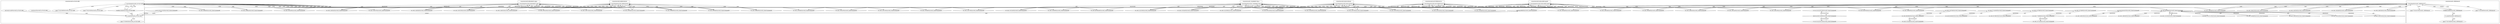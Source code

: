 digraph G {
	"1_fwatchdog#ServerID_8665dd9487-pdgrc"->"10.1.80.1:54924#ServerID_OuterContainerID"[ label="RESPONSE" ];
	"10.1.80.1:54926#ServerID_OuterContainerID"->"1_fwatchdog#ServerID_8665dd9487-pdgrc"[ label="GET" ];
	"10.1.80.1:52232#ServerID_OuterContainerID"->"1_fwatchdog#ServerID_76c96688d7-9bscs"[ label="GET" ];
	"1_fwatchdog#ServerID_76c96688d7-9bscs"->"10.1.80.1:52232#ServerID_OuterContainerID"[ label="RESPONSE" ];
	"1_fwatchdog#ServerID_8665dd9487-pdgrc"->"10.1.80.1:54926#ServerID_OuterContainerID"[ label="RESPONSE" ];
	"1_fwatchdog#ServerID_76c96688d7-9bscs"->"10.1.80.1:52233#ServerID_OuterContainerID"[ label="RESPONSE" ];
	"10.1.80.1:52233#ServerID_OuterContainerID"->"1_fwatchdog#ServerID_76c96688d7-9bscs"[ label="GET" ];
	"10.1.80.1:54924#ServerID_OuterContainerID"->"1_fwatchdog#ServerID_8665dd9487-pdgrc"[ label="GET" ];
	"10.1.80.1:56059#ServerID_OuterContainerID"->"1_fwatchdog#ServerID_667d78fb58-847xt"[ label="GET" ];
	"10.1.80.1:56058#ServerID_OuterContainerID"->"1_fwatchdog#ServerID_667d78fb58-847xt"[ label="GET" ];
	"1_fwatchdog#ServerID_667d78fb58-847xt"->"10.1.80.1:56059#ServerID_OuterContainerID"[ label="RESPONSE" ];
	"1_fwatchdog#ServerID_667d78fb58-847xt"->"10.1.80.1:56058#ServerID_OuterContainerID"[ label="RESPONSE" ];
	"1_fwatchdog#ServerID_8665dd9487-pdgrc"->"10.1.80.1:54950#ServerID_OuterContainerID"[ label="RESPONSE" ];
	"10.1.80.1:33110#ServerID_OuterContainerID"->"1_fwatchdog#ServerID_6dcbcc88d5-mp48t"[ label="GET" ];
	"1_fwatchdog#ServerID_6dcbcc88d5-mp48t"->"10.1.80.1:33110#ServerID_OuterContainerID"[ label="RESPONSE" ];
	"10.1.80.1:33108#ServerID_OuterContainerID"->"1_fwatchdog#ServerID_6dcbcc88d5-mp48t"[ label="GET" ];
	"1_fwatchdog#ServerID_6dcbcc88d5-mp48t"->"10.1.80.1:33108#ServerID_OuterContainerID"[ label="RESPONSE" ];
	"10.1.80.1:54950#ServerID_OuterContainerID"->"1_fwatchdog#ServerID_8665dd9487-pdgrc"[ label="GET" ];
	"10.1.80.1:54952#ServerID_OuterContainerID"->"1_fwatchdog#ServerID_8665dd9487-pdgrc"[ label="GET" ];
	"1_fwatchdog#ServerID_8665dd9487-pdgrc"->"10.1.80.1:54952#ServerID_OuterContainerID"[ label="RESPONSE" ];
	"10.1.80.1:52259#ServerID_OuterContainerID"->"1_fwatchdog#ServerID_76c96688d7-9bscs"[ label="GET" ];
	"1_fwatchdog#ServerID_76c96688d7-9bscs"->"10.1.80.1:52259#ServerID_OuterContainerID"[ label="RESPONSE" ];
	"10.1.80.1:52258#ServerID_OuterContainerID"->"1_fwatchdog#ServerID_76c96688d7-9bscs"[ label="GET" ];
	"1_fwatchdog#ServerID_76c96688d7-9bscs"->"10.1.80.1:52258#ServerID_OuterContainerID"[ label="RESPONSE" ];
	"10.1.80.1:56034#ServerID_OuterContainerID"->"1_fwatchdog#ServerID_1f4f60deee3d"[ label="read" ];
	"10.1.80.183:54838#ServerID_OuterContainerID"->"1_fwatchdog#ServerID_6dcbcc88d5-mp48t"[ label="POST" ];
	"1_fwatchdog#ServerID_6dcbcc88d5-mp48t"->"gateway:8080#ServerID_OuterContainerID"[ label="POST" ];
	"1_fwatchdog#ServerID_6dcbcc88d5-mp48t"->"10.1.80.183:8080#ServerID_OuterContainerID"[ label="POST" ];
	"10.1.80.183:38760#ServerID_OuterContainerID"->"1_fwatchdog#ServerID_667d78fb58-847xt"[ label="POST" ];
	"1_fwatchdog#ServerID_667d78fb58-847xt"->"10.1.80.183:38760#ServerID_OuterContainerID"[ label="RESPONSE" ];
	"10.1.80.1:56032#ServerID_OuterContainerID"->"1_fwatchdog#ServerID_1f4f60deee3d"[ label="read" ];
	"10.1.80.183:8080#ServerID_OuterContainerID"->"1_fwatchdog#ServerID_6dcbcc88d5-mp48t"[ label="RESPONSE" ];
	"gateway:8080#ServerID_OuterContainerID"->"1_fwatchdog#ServerID_6dcbcc88d5-mp48t"[ label="RESPONSE" ];
	"1_fwatchdog#ServerID_6dcbcc88d5-mp48t"->"10.1.80.183:54838#ServerID_OuterContainerID"[ label="RESPONSE" ];
	"1_fwatchdog#ServerID_1f4f60deee3d"->"10.1.80.1:56034#ServerID_OuterContainerID"[ label="write" ];
	"10.1.80.1:56118#ServerID_OuterContainerID"->"1_fwatchdog#ServerID_667d78fb58-847xt"[ label="GET" ];
	"1_fwatchdog#ServerID_667d78fb58-847xt"->"10.1.80.1:56118#ServerID_OuterContainerID"[ label="RESPONSE" ];
	"10.1.80.1:56120#ServerID_OuterContainerID"->"1_fwatchdog#ServerID_667d78fb58-847xt"[ label="GET" ];
	"1_fwatchdog#ServerID_1f4f60deee3d"->"10.1.80.1:56032#ServerID_OuterContainerID"[ label="write" ];
	"1_fwatchdog#ServerID_667d78fb58-847xt"->"10.1.80.1:56120#ServerID_OuterContainerID"[ label="RESPONSE" ];
	"10.1.80.1:33168#ServerID_OuterContainerID"->"1_fwatchdog#ServerID_6dcbcc88d5-mp48t"[ label="GET" ];
	"1_fwatchdog#ServerID_6dcbcc88d5-mp48t"->"10.1.80.1:33168#ServerID_OuterContainerID"[ label="RESPONSE" ];
	"10.1.80.1:33170#ServerID_OuterContainerID"->"1_fwatchdog#ServerID_6dcbcc88d5-mp48t"[ label="GET" ];
	"10.1.80.1:55010#ServerID_OuterContainerID"->"1_fwatchdog#ServerID_8665dd9487-pdgrc"[ label="GET" ];
	"1_fwatchdog#ServerID_6dcbcc88d5-mp48t"->"10.1.80.1:33170#ServerID_OuterContainerID"[ label="RESPONSE" ];
	"1_fwatchdog#ServerID_8665dd9487-pdgrc"->"10.1.80.1:55010#ServerID_OuterContainerID"[ label="RESPONSE" ];
	"10.1.80.1:55008#ServerID_OuterContainerID"->"1_fwatchdog#ServerID_8665dd9487-pdgrc"[ label="GET" ];
	"1_fwatchdog#ServerID_8665dd9487-pdgrc"->"10.1.80.1:55008#ServerID_OuterContainerID"[ label="RESPONSE" ];
	"10.1.80.1:52318#ServerID_OuterContainerID"->"1_fwatchdog#ServerID_76c96688d7-9bscs"[ label="GET" ];
	"1_fwatchdog#ServerID_76c96688d7-9bscs"->"10.1.80.1:52318#ServerID_OuterContainerID"[ label="RESPONSE" ];
	"10.1.80.1:52316#ServerID_OuterContainerID"->"1_fwatchdog#ServerID_76c96688d7-9bscs"[ label="GET" ];
	"1_fwatchdog#ServerID_76c96688d7-9bscs"->"10.1.80.1:52316#ServerID_OuterContainerID"[ label="RESPONSE" ];
	"10.1.80.1:33082#ServerID_OuterContainerID"->"1_fwatchdog#ServerID_e47e2b15aff4"[ label="read" ];
	"10.1.80.1:56148#ServerID_OuterContainerID"->"1_fwatchdog#ServerID_667d78fb58-847xt"[ label="GET" ];
	"1_fwatchdog#ServerID_667d78fb58-847xt"->"10.1.80.1:56148#ServerID_OuterContainerID"[ label="RESPONSE" ];
	"10.1.80.1:56146#ServerID_OuterContainerID"->"1_fwatchdog#ServerID_667d78fb58-847xt"[ label="GET" ];
	"1_fwatchdog#ServerID_667d78fb58-847xt"->"10.1.80.1:56146#ServerID_OuterContainerID"[ label="RESPONSE" ];
	"10.1.80.1:33197#ServerID_OuterContainerID"->"1_fwatchdog#ServerID_6dcbcc88d5-mp48t"[ label="GET" ];
	"1_fwatchdog#ServerID_6dcbcc88d5-mp48t"->"10.1.80.1:33197#ServerID_OuterContainerID"[ label="RESPONSE" ];
	"10.1.80.1:33196#ServerID_OuterContainerID"->"1_fwatchdog#ServerID_6dcbcc88d5-mp48t"[ label="GET" ];
	"1_fwatchdog#ServerID_6dcbcc88d5-mp48t"->"10.1.80.1:33196#ServerID_OuterContainerID"[ label="RESPONSE" ];
	"10.1.80.1:55038#ServerID_OuterContainerID"->"1_fwatchdog#ServerID_8665dd9487-pdgrc"[ label="GET" ];
	"1_fwatchdog#ServerID_8665dd9487-pdgrc"->"10.1.80.1:55038#ServerID_OuterContainerID"[ label="RESPONSE" ];
	"10.1.80.1:55036#ServerID_OuterContainerID"->"1_fwatchdog#ServerID_8665dd9487-pdgrc"[ label="GET" ];
	"1_fwatchdog#ServerID_8665dd9487-pdgrc"->"10.1.80.1:55036#ServerID_OuterContainerID"[ label="RESPONSE" ];
	"10.1.80.1:52346#ServerID_OuterContainerID"->"1_fwatchdog#ServerID_76c96688d7-9bscs"[ label="GET" ];
	"10.1.80.1:33084#ServerID_OuterContainerID"->"1_fwatchdog#ServerID_e47e2b15aff4"[ label="read" ];
	"1_fwatchdog#ServerID_76c96688d7-9bscs"->"10.1.80.1:52346#ServerID_OuterContainerID"[ label="RESPONSE" ];
	"10.1.80.1:52344#ServerID_OuterContainerID"->"1_fwatchdog#ServerID_76c96688d7-9bscs"[ label="GET" ];
	"1_fwatchdog#ServerID_76c96688d7-9bscs"->"10.1.80.1:52344#ServerID_OuterContainerID"[ label="RESPONSE" ];
	"10.1.80.1:56180#ServerID_OuterContainerID"->"1_fwatchdog#ServerID_667d78fb58-847xt"[ label="GET" ];
	"1_fwatchdog#ServerID_667d78fb58-847xt"->"10.1.80.1:56180#ServerID_OuterContainerID"[ label="RESPONSE" ];
	"10.1.80.1:56182#ServerID_OuterContainerID"->"1_fwatchdog#ServerID_667d78fb58-847xt"[ label="GET" ];
	"1_fwatchdog#ServerID_667d78fb58-847xt"->"10.1.80.1:56182#ServerID_OuterContainerID"[ label="RESPONSE" ];
	"10.1.80.1:33232#ServerID_OuterContainerID"->"1_fwatchdog#ServerID_6dcbcc88d5-mp48t"[ label="GET" ];
	"1_fwatchdog#ServerID_6dcbcc88d5-mp48t"->"10.1.80.1:33232#ServerID_OuterContainerID"[ label="RESPONSE" ];
	"10.1.80.1:33230#ServerID_OuterContainerID"->"1_fwatchdog#ServerID_6dcbcc88d5-mp48t"[ label="GET" ];
	"1_fwatchdog#ServerID_6dcbcc88d5-mp48t"->"10.1.80.1:33230#ServerID_OuterContainerID"[ label="RESPONSE" ];
	"10.1.80.1:55072#ServerID_OuterContainerID"->"1_fwatchdog#ServerID_8665dd9487-pdgrc"[ label="GET" ];
	"1_fwatchdog#ServerID_8665dd9487-pdgrc"->"10.1.80.1:55072#ServerID_OuterContainerID"[ label="RESPONSE" ];
	"10.1.80.1:55070#ServerID_OuterContainerID"->"1_fwatchdog#ServerID_8665dd9487-pdgrc"[ label="GET" ];
	"1_fwatchdog#ServerID_8665dd9487-pdgrc"->"10.1.80.1:55070#ServerID_OuterContainerID"[ label="RESPONSE" ];
	"10.1.80.1:52379#ServerID_OuterContainerID"->"1_fwatchdog#ServerID_76c96688d7-9bscs"[ label="GET" ];
	"1_fwatchdog#ServerID_76c96688d7-9bscs"->"10.1.80.1:52379#ServerID_OuterContainerID"[ label="RESPONSE" ];
	"10.1.80.1:52378#ServerID_OuterContainerID"->"1_fwatchdog#ServerID_76c96688d7-9bscs"[ label="GET" ];
	"1_fwatchdog#ServerID_76c96688d7-9bscs"->"10.1.80.1:52378#ServerID_OuterContainerID"[ label="RESPONSE" ];
	"1_fwatchdog#ServerID_e47e2b15aff4"->"10.1.80.1:33084#ServerID_OuterContainerID"[ label="write" ];
	"1_fwatchdog#ServerID_e47e2b15aff4"->"10.1.80.1:33082#ServerID_OuterContainerID"[ label="write" ];
	"10.1.80.1:54926#ServerID_OuterContainerID"->"1_fwatchdog#ServerID_d68681b9e3dc"[ label="read" ];
	"1_fwatchdog#ServerID_d68681b9e3dc"->"10.1.80.1:54926#ServerID_OuterContainerID"[ label="write" ];
	"10.1.80.1:54924#ServerID_OuterContainerID"->"1_fwatchdog#ServerID_d68681b9e3dc"[ label="read" ];
	"1_fwatchdog#ServerID_d68681b9e3dc"->"10.1.80.1:54924#ServerID_OuterContainerID"[ label="write" ];
	"10.1.80.1:52233#ServerID_OuterContainerID"->"1_fwatchdog#ServerID_bd3e51d82a9e"[ label="read" ];
	"10.1.80.1:52232#ServerID_OuterContainerID"->"1_fwatchdog#ServerID_bd3e51d82a9e"[ label="read" ];
	"1_fwatchdog#ServerID_bd3e51d82a9e"->"10.1.80.1:52233#ServerID_OuterContainerID"[ label="write" ];
	"1_fwatchdog#ServerID_bd3e51d82a9e"->"10.1.80.1:52232#ServerID_OuterContainerID"[ label="write" ];
	"10.1.80.1:56059#ServerID_OuterContainerID"->"1_fwatchdog#ServerID_1f4f60deee3d"[ label="read" ];
	"1_fwatchdog#ServerID_1f4f60deee3d"->"10.1.80.1:56059#ServerID_OuterContainerID"[ label="write" ];
	"10.1.80.1:56058#ServerID_OuterContainerID"->"1_fwatchdog#ServerID_1f4f60deee3d"[ label="read" ];
	"1_fwatchdog#ServerID_1f4f60deee3d"->"10.1.80.1:56058#ServerID_OuterContainerID"[ label="write" ];
	"10.1.80.1:33110#ServerID_OuterContainerID"->"1_fwatchdog#ServerID_e47e2b15aff4"[ label="read" ];
	"10.1.80.1:33108#ServerID_OuterContainerID"->"1_fwatchdog#ServerID_e47e2b15aff4"[ label="read" ];
	"1_fwatchdog#ServerID_e47e2b15aff4"->"10.1.80.1:33110#ServerID_OuterContainerID"[ label="write" ];
	"1_fwatchdog#ServerID_e47e2b15aff4"->"10.1.80.1:33108#ServerID_OuterContainerID"[ label="write" ];
	"10.1.80.1:54950#ServerID_OuterContainerID"->"1_fwatchdog#ServerID_d68681b9e3dc"[ label="read" ];
	"1_fwatchdog#ServerID_d68681b9e3dc"->"10.1.80.1:54950#ServerID_OuterContainerID"[ label="write" ];
	"10.1.80.1:54952#ServerID_OuterContainerID"->"1_fwatchdog#ServerID_d68681b9e3dc"[ label="read" ];
	"1_fwatchdog#ServerID_d68681b9e3dc"->"10.1.80.1:54952#ServerID_OuterContainerID"[ label="write" ];
	"10.1.80.1:52258#ServerID_OuterContainerID"->"1_fwatchdog#ServerID_bd3e51d82a9e"[ label="read" ];
	"10.1.80.1:52259#ServerID_OuterContainerID"->"1_fwatchdog#ServerID_bd3e51d82a9e"[ label="read" ];
	"1_fwatchdog#ServerID_bd3e51d82a9e"->"10.1.80.1:52259#ServerID_OuterContainerID"[ label="write" ];
	"1_fwatchdog#ServerID_bd3e51d82a9e"->"10.1.80.1:52258#ServerID_OuterContainerID"[ label="write" ];
	"10.1.80.183:54838#ServerID_OuterContainerID"->"1_fwatchdog#ServerID_e47e2b15aff4"[ label="read" ];
	"1_fwatchdog#ServerID_e47e2b15aff4"->"pipe:[77302195]#ServerID_e47e2b15aff4"[ label="write" ];
	"1_fwatchdog#ServerID_e47e2b15aff4"->"localhost:3000#ServerID_e47e2b15aff4"[ label="connect" ];
	"localhost:3000#ServerID_e47e2b15aff4"->"1_fwatchdog#ServerID_e47e2b15aff4"[ label="read" ];
	"1_fwatchdog#ServerID_e47e2b15aff4"->"localhost:3000#ServerID_e47e2b15aff4"[ label="write" ];
	"localhost:3000#ServerID_e47e2b15aff4"->"9_node#ServerID_e47e2b15aff4"[ label="read" ];
	"9_node#ServerID_e47e2b15aff4"->"pipe:[77303685]#ServerID_e47e2b15aff4"[ label="write" ];
	"/etc/hosts#ServerID_e47e2b15aff4"->"9_node#ServerID_e47e2b15aff4"[ label="read" ];
	"/etc/resolv.conf#ServerID_e47e2b15aff4"->"9_node#ServerID_e47e2b15aff4"[ label="read" ];
	"9_node#ServerID_e47e2b15aff4"->"10.152.183.10:53#ServerID_OuterContainerID"[ label="sendto" ];
	"10.152.183.10:53#ServerID_OuterContainerID"->"9_node#ServerID_e47e2b15aff4"[ label="recvfrom" ];
	"9_node#ServerID_e47e2b15aff4"->"gateway:8080#ServerID_OuterContainerID"[ label="connect" ];
	"1_fwatchdog#ServerID_1f4f60deee3d"->"pipe:[77303347]#ServerID_1f4f60deee3d"[ label="write" ];
	"10.1.80.183:38760#ServerID_OuterContainerID"->"1_fwatchdog#ServerID_1f4f60deee3d"[ label="read" ];
	"1_fwatchdog#ServerID_1f4f60deee3d"->"localhost:3000#ServerID_1f4f60deee3d"[ label="connect" ];
	"10_node#ServerID_1f4f60deee3d"->"pipe:[77302348]#ServerID_1f4f60deee3d"[ label="write" ];
	"1_fwatchdog#ServerID_1f4f60deee3d"->"localhost:3000#ServerID_1f4f60deee3d"[ label="write" ];
	"localhost:3000#ServerID_1f4f60deee3d"->"1_fwatchdog#ServerID_1f4f60deee3d"[ label="read" ];
	"localhost:3000#ServerID_1f4f60deee3d"->"10_node#ServerID_1f4f60deee3d"[ label="read" ];
	"1_fwatchdog#ServerID_1f4f60deee3d"->"pipe:[77303348]#ServerID_1f4f60deee3d"[ label="write" ];
	"gateway:8080#ServerID_OuterContainerID"->"9_node#ServerID_e47e2b15aff4"[ label="read" ];
	"1_fwatchdog#ServerID_1f4f60deee3d"->"10.1.80.183:38760#ServerID_OuterContainerID"[ label="write" ];
	"1_fwatchdog#ServerID_e47e2b15aff4"->"pipe:[77302196]#ServerID_e47e2b15aff4"[ label="write" ];
	"1_fwatchdog#ServerID_e47e2b15aff4"->"10.1.80.183:54838#ServerID_OuterContainerID"[ label="write" ];
	"10.1.80.1:56118#ServerID_OuterContainerID"->"1_fwatchdog#ServerID_1f4f60deee3d"[ label="read" ];
	"10.1.80.1:56120#ServerID_OuterContainerID"->"1_fwatchdog#ServerID_1f4f60deee3d"[ label="read" ];
	"10.1.80.1:33168#ServerID_OuterContainerID"->"1_fwatchdog#ServerID_e47e2b15aff4"[ label="read" ];
	"1_fwatchdog#ServerID_1f4f60deee3d"->"10.1.80.1:56120#ServerID_OuterContainerID"[ label="write" ];
	"1_fwatchdog#ServerID_1f4f60deee3d"->"10.1.80.1:56118#ServerID_OuterContainerID"[ label="write" ];
	"1_fwatchdog#ServerID_e47e2b15aff4"->"10.1.80.1:33168#ServerID_OuterContainerID"[ label="write" ];
	"10.1.80.1:33170#ServerID_OuterContainerID"->"1_fwatchdog#ServerID_e47e2b15aff4"[ label="read" ];
	"1_fwatchdog#ServerID_e47e2b15aff4"->"10.1.80.1:33170#ServerID_OuterContainerID"[ label="write" ];
	"10.1.80.1:55008#ServerID_OuterContainerID"->"1_fwatchdog#ServerID_d68681b9e3dc"[ label="read" ];
	"10.1.80.1:55010#ServerID_OuterContainerID"->"1_fwatchdog#ServerID_d68681b9e3dc"[ label="read" ];
	"1_fwatchdog#ServerID_d68681b9e3dc"->"10.1.80.1:55010#ServerID_OuterContainerID"[ label="write" ];
	"1_fwatchdog#ServerID_d68681b9e3dc"->"10.1.80.1:55008#ServerID_OuterContainerID"[ label="write" ];
	"10.1.80.1:52316#ServerID_OuterContainerID"->"1_fwatchdog#ServerID_bd3e51d82a9e"[ label="read" ];
	"10.1.80.1:52318#ServerID_OuterContainerID"->"1_fwatchdog#ServerID_bd3e51d82a9e"[ label="read" ];
	"1_fwatchdog#ServerID_bd3e51d82a9e"->"10.1.80.1:52318#ServerID_OuterContainerID"[ label="write" ];
	"1_fwatchdog#ServerID_bd3e51d82a9e"->"10.1.80.1:52316#ServerID_OuterContainerID"[ label="write" ];
	"10.1.80.1:56146#ServerID_OuterContainerID"->"1_fwatchdog#ServerID_1f4f60deee3d"[ label="read" ];
	"10.1.80.1:56148#ServerID_OuterContainerID"->"1_fwatchdog#ServerID_1f4f60deee3d"[ label="read" ];
	"1_fwatchdog#ServerID_1f4f60deee3d"->"10.1.80.1:56148#ServerID_OuterContainerID"[ label="write" ];
	"1_fwatchdog#ServerID_1f4f60deee3d"->"10.1.80.1:56146#ServerID_OuterContainerID"[ label="write" ];
	"10.1.80.1:33196#ServerID_OuterContainerID"->"1_fwatchdog#ServerID_e47e2b15aff4"[ label="read" ];
	"10.1.80.1:33197#ServerID_OuterContainerID"->"1_fwatchdog#ServerID_e47e2b15aff4"[ label="read" ];
	"1_fwatchdog#ServerID_e47e2b15aff4"->"10.1.80.1:33197#ServerID_OuterContainerID"[ label="write" ];
	"1_fwatchdog#ServerID_e47e2b15aff4"->"10.1.80.1:33196#ServerID_OuterContainerID"[ label="write" ];
	"10.1.80.1:55036#ServerID_OuterContainerID"->"1_fwatchdog#ServerID_d68681b9e3dc"[ label="read" ];
	"10.1.80.1:55038#ServerID_OuterContainerID"->"1_fwatchdog#ServerID_d68681b9e3dc"[ label="read" ];
	"1_fwatchdog#ServerID_d68681b9e3dc"->"10.1.80.1:55038#ServerID_OuterContainerID"[ label="write" ];
	"1_fwatchdog#ServerID_d68681b9e3dc"->"10.1.80.1:55036#ServerID_OuterContainerID"[ label="write" ];
	"10.1.80.1:52344#ServerID_OuterContainerID"->"1_fwatchdog#ServerID_bd3e51d82a9e"[ label="read" ];
	"10.1.80.1:52346#ServerID_OuterContainerID"->"1_fwatchdog#ServerID_bd3e51d82a9e"[ label="read" ];
	"1_fwatchdog#ServerID_bd3e51d82a9e"->"10.1.80.1:52346#ServerID_OuterContainerID"[ label="write" ];
	"1_fwatchdog#ServerID_bd3e51d82a9e"->"10.1.80.1:52344#ServerID_OuterContainerID"[ label="write" ];
	"10.1.80.1:56182#ServerID_OuterContainerID"->"1_fwatchdog#ServerID_1f4f60deee3d"[ label="read" ];
	"10.1.80.1:56180#ServerID_OuterContainerID"->"1_fwatchdog#ServerID_1f4f60deee3d"[ label="read" ];
	"1_fwatchdog#ServerID_1f4f60deee3d"->"10.1.80.1:56182#ServerID_OuterContainerID"[ label="write" ];
	"1_fwatchdog#ServerID_1f4f60deee3d"->"10.1.80.1:56180#ServerID_OuterContainerID"[ label="write" ];
	"10.1.80.1:33230#ServerID_OuterContainerID"->"1_fwatchdog#ServerID_e47e2b15aff4"[ label="read" ];
	"10.1.80.1:33232#ServerID_OuterContainerID"->"1_fwatchdog#ServerID_e47e2b15aff4"[ label="read" ];
	"1_fwatchdog#ServerID_e47e2b15aff4"->"10.1.80.1:33232#ServerID_OuterContainerID"[ label="write" ];
	"1_fwatchdog#ServerID_e47e2b15aff4"->"10.1.80.1:33230#ServerID_OuterContainerID"[ label="write" ];
	"10.1.80.1:55070#ServerID_OuterContainerID"->"1_fwatchdog#ServerID_d68681b9e3dc"[ label="read" ];
	"10.1.80.1:55072#ServerID_OuterContainerID"->"1_fwatchdog#ServerID_d68681b9e3dc"[ label="read" ];
	"1_fwatchdog#ServerID_d68681b9e3dc"->"10.1.80.1:55072#ServerID_OuterContainerID"[ label="write" ];
	"1_fwatchdog#ServerID_d68681b9e3dc"->"10.1.80.1:55070#ServerID_OuterContainerID"[ label="write" ];
	"10.1.80.1:52379#ServerID_OuterContainerID"->"1_fwatchdog#ServerID_bd3e51d82a9e"[ label="read" ];
	"10.1.80.1:52378#ServerID_OuterContainerID"->"1_fwatchdog#ServerID_bd3e51d82a9e"[ label="read" ];
	"1_fwatchdog#ServerID_bd3e51d82a9e"->"10.1.80.1:52379#ServerID_OuterContainerID"[ label="write" ];
	"10.1.80.1:56206#ServerID_OuterContainerID"->"1_fwatchdog#ServerID_1f4f60deee3d"[ label="read" ];
	"1_fwatchdog#ServerID_bd3e51d82a9e"->"10.1.80.1:52378#ServerID_OuterContainerID"[ label="write" ];
	"10.1.80.1:56204#ServerID_OuterContainerID"->"1_fwatchdog#ServerID_1f4f60deee3d"[ label="read" ];
	"1_fwatchdog#ServerID_1f4f60deee3d"->"10.1.80.1:56206#ServerID_OuterContainerID"[ label="write" ];
	"1_fwatchdog#ServerID_1f4f60deee3d"->"10.1.80.1:56204#ServerID_OuterContainerID"[ label="write" ];
	"10.1.80.182:8181#ServerID_OuterContainerID"->"10.1.80.1:49016#ServerID_OuterContainerID"[ label="RESPONSE" ];
	"10.1.80.1:49016#ServerID_OuterContainerID"->"10.1.80.182:8181#ServerID_OuterContainerID"[ label="GET" ];
	"10.1.80.1:47208#ServerID_OuterContainerID"->"10.1.80.177:9090#ServerID_OuterContainerID"[ label="GET" ];
	"10.1.80.177:9090#ServerID_OuterContainerID"->"10.1.80.1:47208#ServerID_OuterContainerID"[ label="RESPONSE" ];
	"10.1.80.1:47218#ServerID_OuterContainerID"->"10.1.80.177:9090#ServerID_OuterContainerID"[ label="GET" ];
	"10.1.80.177:9090#ServerID_OuterContainerID"->"10.1.80.1:47218#ServerID_OuterContainerID"[ label="RESPONSE" ];
	"10.1.80.1:56314#ServerID_OuterContainerID"->"10.1.80.183:8080#ServerID_OuterContainerID"[ label="GET" ];
	"10.1.80.183:8080#ServerID_OuterContainerID"->"10.1.80.1:56314#ServerID_OuterContainerID"[ label="RESPONSE" ];
	"10.1.80.1:38929#ServerID_OuterContainerID"->"10.1.80.183:8080#ServerID_OuterContainerID"[ label="POST" ];
	"10.1.80.183:8080#ServerID_OuterContainerID"->"10.1.80.1:38929#ServerID_OuterContainerID"[ label="RESPONSE" ];
	"10.1.80.183:8080#ServerID_OuterContainerID"->"10.0.88.125:31112#ServerID_OuterContainerID"[ label="RESPONSE" ];
	"10.1.80.1:1525#ServerID_OuterContainerID"->"10.1.80.183:8080#ServerID_OuterContainerID"[ label="POST" ];
	"10.1.80.183:8080#ServerID_OuterContainerID"->"10.1.80.1:1525#ServerID_OuterContainerID"[ label="RESPONSE" ];
	"10.1.80.1:41798#ServerID_OuterContainerID"->"10.1.80.187:9093#ServerID_OuterContainerID"[ label="GET" ];
	"10.1.80.187:9093#ServerID_OuterContainerID"->"10.1.80.1:41798#ServerID_OuterContainerID"[ label="RESPONSE" ];
	"10.1.80.1:56352#ServerID_OuterContainerID"->"10.1.80.183:8080#ServerID_OuterContainerID"[ label="GET" ];
	"10.1.80.183:8080#ServerID_OuterContainerID"->"10.1.80.1:56352#ServerID_OuterContainerID"[ label="RESPONSE" ];
	"10.1.80.177:32930#ServerID_OuterContainerID"->"10.1.80.183:8082#ServerID_OuterContainerID"[ label="GET" ];
	"10.1.80.183:8082#ServerID_OuterContainerID"->"10.1.80.177:32930#ServerID_OuterContainerID"[ label="RESPONSE" ];
	"10.1.80.1:50756#ServerID_OuterContainerID"->"10.1.80.180:8000#ServerID_OuterContainerID"[ label="GET" ];
	"10.1.80.180:8000#ServerID_OuterContainerID"->"10.1.80.1:50756#ServerID_OuterContainerID"[ label="RESPONSE" ];
	"10.1.80.1:51028#ServerID_OuterContainerID"->"10.1.80.180:8000#ServerID_OuterContainerID"[ label="GET" ];
	"10.1.80.180:8000#ServerID_OuterContainerID"->"10.1.80.1:51028#ServerID_OuterContainerID"[ label="RESPONSE" ];
	"172.31.25.42:58730#ServerID_OuterContainerID"->"169.254.169.254:80#ServerID_OuterContainerID"[ label="GET" ];
	"169.254.169.254:80#ServerID_OuterContainerID"->"172.31.25.42:58730#ServerID_OuterContainerID"[ label="RESPONSE" ];
	"172.31.25.42:58732#ServerID_OuterContainerID"->"169.254.169.254:80#ServerID_OuterContainerID"[ label="GET" ];
	"169.254.169.254:80#ServerID_OuterContainerID"->"172.31.25.42:58732#ServerID_OuterContainerID"[ label="RESPONSE" ];
	"10.1.80.1:56408#ServerID_OuterContainerID"->"10.1.80.183:8080#ServerID_OuterContainerID"[ label="GET" ];
	"10.1.80.183:8080#ServerID_OuterContainerID"->"10.1.80.1:56408#ServerID_OuterContainerID"[ label="RESPONSE" ];
	"10.1.80.1:56434#ServerID_OuterContainerID"->"10.1.80.183:8080#ServerID_OuterContainerID"[ label="GET" ];
	"10.1.80.183:8080#ServerID_OuterContainerID"->"10.1.80.1:56434#ServerID_OuterContainerID"[ label="RESPONSE" ];
	subgraph "clusterServerID_1f4f60deee3d" {
	label="clusterServerID_1f4f60deee3d";
	"10_node#ServerID_1f4f60deee3d" [ shape=box ];
	"1_fwatchdog#ServerID_1f4f60deee3d" [ shape=box ];
	"localhost:3000#ServerID_1f4f60deee3d" [ shape=diamond ];
	"pipe:[77302348]#ServerID_1f4f60deee3d" [ shape=ellipse ];
	"pipe:[77303347]#ServerID_1f4f60deee3d" [ shape=ellipse ];
	"pipe:[77303348]#ServerID_1f4f60deee3d" [ shape=ellipse ];

}
;
	subgraph "clusterServerID_667d78fb58-847xt" {
	label="clusterServerID_667d78fb58-847xt";
	"1_fwatchdog#ServerID_667d78fb58-847xt" [ shape=box ];

}
;
	subgraph "clusterServerID_6dcbcc88d5-mp48t" {
	label="clusterServerID_6dcbcc88d5-mp48t";
	"1_fwatchdog#ServerID_6dcbcc88d5-mp48t" [ shape=box ];

}
;
	subgraph "clusterServerID_76c96688d7-9bscs" {
	label="clusterServerID_76c96688d7-9bscs";
	"1_fwatchdog#ServerID_76c96688d7-9bscs" [ shape=box ];

}
;
	subgraph "clusterServerID_8665dd9487-pdgrc" {
	label="clusterServerID_8665dd9487-pdgrc";
	"1_fwatchdog#ServerID_8665dd9487-pdgrc" [ shape=box ];

}
;
	subgraph "clusterServerID_OuterContainerID" {
	label="clusterServerID_OuterContainerID";
	"10.0.88.125:31112#ServerID_OuterContainerID" [ shape=diamond ];
	"10.1.80.177:32930#ServerID_OuterContainerID" [ shape=diamond ];
	"10.1.80.177:9090#ServerID_OuterContainerID" [ shape=diamond ];
	"10.1.80.180:8000#ServerID_OuterContainerID" [ shape=diamond ];
	"10.1.80.182:8181#ServerID_OuterContainerID" [ shape=diamond ];
	"10.1.80.183:38760#ServerID_OuterContainerID" [ shape=diamond ];
	"10.1.80.183:54838#ServerID_OuterContainerID" [ shape=diamond ];
	"10.1.80.183:8080#ServerID_OuterContainerID" [ shape=diamond ];
	"10.1.80.183:8082#ServerID_OuterContainerID" [ shape=diamond ];
	"10.1.80.187:9093#ServerID_OuterContainerID" [ shape=diamond ];
	"10.1.80.1:1525#ServerID_OuterContainerID" [ shape=diamond ];
	"10.1.80.1:33082#ServerID_OuterContainerID" [ shape=diamond ];
	"10.1.80.1:33084#ServerID_OuterContainerID" [ shape=diamond ];
	"10.1.80.1:33108#ServerID_OuterContainerID" [ shape=diamond ];
	"10.1.80.1:33110#ServerID_OuterContainerID" [ shape=diamond ];
	"10.1.80.1:33168#ServerID_OuterContainerID" [ shape=diamond ];
	"10.1.80.1:33170#ServerID_OuterContainerID" [ shape=diamond ];
	"10.1.80.1:33196#ServerID_OuterContainerID" [ shape=diamond ];
	"10.1.80.1:33197#ServerID_OuterContainerID" [ shape=diamond ];
	"10.1.80.1:33230#ServerID_OuterContainerID" [ shape=diamond ];
	"10.1.80.1:33232#ServerID_OuterContainerID" [ shape=diamond ];
	"10.1.80.1:38929#ServerID_OuterContainerID" [ shape=diamond ];
	"10.1.80.1:41798#ServerID_OuterContainerID" [ shape=diamond ];
	"10.1.80.1:47208#ServerID_OuterContainerID" [ shape=diamond ];
	"10.1.80.1:47218#ServerID_OuterContainerID" [ shape=diamond ];
	"10.1.80.1:49016#ServerID_OuterContainerID" [ shape=diamond ];
	"10.1.80.1:50756#ServerID_OuterContainerID" [ shape=diamond ];
	"10.1.80.1:51028#ServerID_OuterContainerID" [ shape=diamond ];
	"10.1.80.1:52232#ServerID_OuterContainerID" [ shape=diamond ];
	"10.1.80.1:52233#ServerID_OuterContainerID" [ shape=diamond ];
	"10.1.80.1:52258#ServerID_OuterContainerID" [ shape=diamond ];
	"10.1.80.1:52259#ServerID_OuterContainerID" [ shape=diamond ];
	"10.1.80.1:52316#ServerID_OuterContainerID" [ shape=diamond ];
	"10.1.80.1:52318#ServerID_OuterContainerID" [ shape=diamond ];
	"10.1.80.1:52344#ServerID_OuterContainerID" [ shape=diamond ];
	"10.1.80.1:52346#ServerID_OuterContainerID" [ shape=diamond ];
	"10.1.80.1:52378#ServerID_OuterContainerID" [ shape=diamond ];
	"10.1.80.1:52379#ServerID_OuterContainerID" [ shape=diamond ];
	"10.1.80.1:54924#ServerID_OuterContainerID" [ shape=diamond ];
	"10.1.80.1:54926#ServerID_OuterContainerID" [ shape=diamond ];
	"10.1.80.1:54950#ServerID_OuterContainerID" [ shape=diamond ];
	"10.1.80.1:54952#ServerID_OuterContainerID" [ shape=diamond ];
	"10.1.80.1:55008#ServerID_OuterContainerID" [ shape=diamond ];
	"10.1.80.1:55010#ServerID_OuterContainerID" [ shape=diamond ];
	"10.1.80.1:55036#ServerID_OuterContainerID" [ shape=diamond ];
	"10.1.80.1:55038#ServerID_OuterContainerID" [ shape=diamond ];
	"10.1.80.1:55070#ServerID_OuterContainerID" [ shape=diamond ];
	"10.1.80.1:55072#ServerID_OuterContainerID" [ shape=diamond ];
	"10.1.80.1:56032#ServerID_OuterContainerID" [ shape=diamond ];
	"10.1.80.1:56034#ServerID_OuterContainerID" [ shape=diamond ];
	"10.1.80.1:56058#ServerID_OuterContainerID" [ shape=diamond ];
	"10.1.80.1:56059#ServerID_OuterContainerID" [ shape=diamond ];
	"10.1.80.1:56118#ServerID_OuterContainerID" [ shape=diamond ];
	"10.1.80.1:56120#ServerID_OuterContainerID" [ shape=diamond ];
	"10.1.80.1:56146#ServerID_OuterContainerID" [ shape=diamond ];
	"10.1.80.1:56148#ServerID_OuterContainerID" [ shape=diamond ];
	"10.1.80.1:56180#ServerID_OuterContainerID" [ shape=diamond ];
	"10.1.80.1:56182#ServerID_OuterContainerID" [ shape=diamond ];
	"10.1.80.1:56204#ServerID_OuterContainerID" [ shape=diamond ];
	"10.1.80.1:56206#ServerID_OuterContainerID" [ shape=diamond ];
	"10.1.80.1:56314#ServerID_OuterContainerID" [ shape=diamond ];
	"10.1.80.1:56352#ServerID_OuterContainerID" [ shape=diamond ];
	"10.1.80.1:56408#ServerID_OuterContainerID" [ shape=diamond ];
	"10.1.80.1:56434#ServerID_OuterContainerID" [ shape=diamond ];
	"10.152.183.10:53#ServerID_OuterContainerID" [ shape=diamond ];
	"169.254.169.254:80#ServerID_OuterContainerID" [ shape=diamond ];
	"172.31.25.42:58730#ServerID_OuterContainerID" [ shape=diamond ];
	"172.31.25.42:58732#ServerID_OuterContainerID" [ shape=diamond ];
	"gateway:8080#ServerID_OuterContainerID" [ shape=diamond ];

}
;
	subgraph "clusterServerID_bd3e51d82a9e" {
	label="clusterServerID_bd3e51d82a9e";
	"1_fwatchdog#ServerID_bd3e51d82a9e" [ shape=box ];

}
;
	subgraph "clusterServerID_d68681b9e3dc" {
	label="clusterServerID_d68681b9e3dc";
	"1_fwatchdog#ServerID_d68681b9e3dc" [ shape=box ];

}
;
	subgraph "clusterServerID_e47e2b15aff4" {
	label="clusterServerID_e47e2b15aff4";
	"/etc/hosts#ServerID_e47e2b15aff4" [ shape=ellipse ];
	"/etc/resolv.conf#ServerID_e47e2b15aff4" [ shape=ellipse ];
	"1_fwatchdog#ServerID_e47e2b15aff4" [ shape=box ];
	"9_node#ServerID_e47e2b15aff4" [ shape=box ];
	"localhost:3000#ServerID_e47e2b15aff4" [ shape=diamond ];
	"pipe:[77302195]#ServerID_e47e2b15aff4" [ shape=ellipse ];
	"pipe:[77302196]#ServerID_e47e2b15aff4" [ shape=ellipse ];
	"pipe:[77303685]#ServerID_e47e2b15aff4" [ shape=ellipse ];

}
;

}
